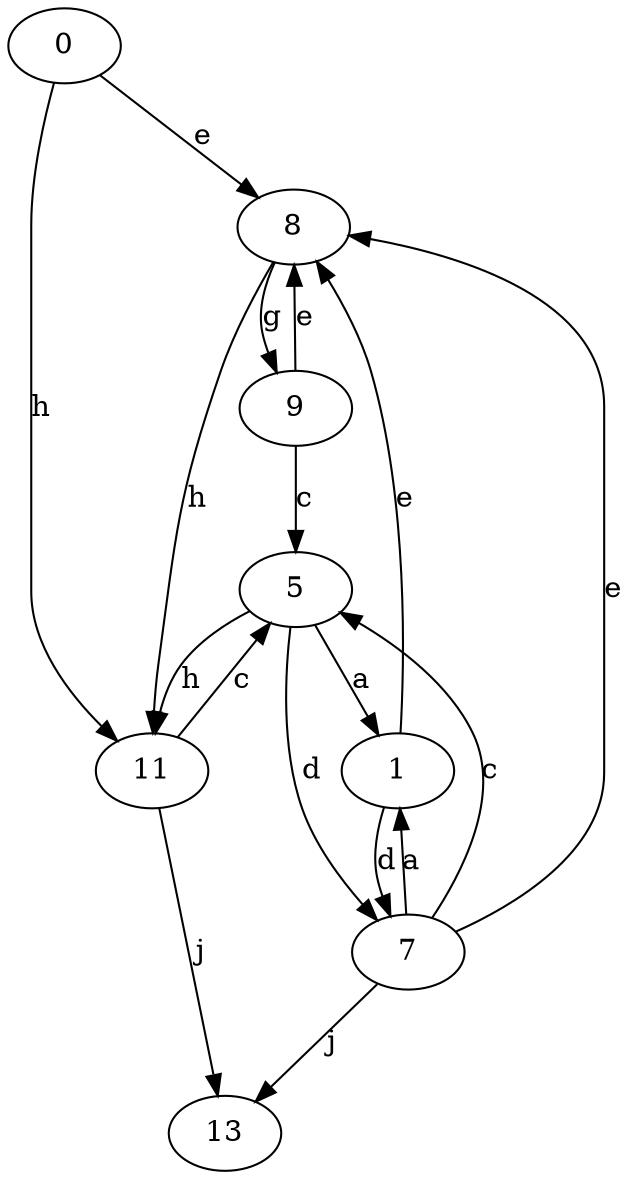 strict digraph  {
0;
1;
5;
7;
8;
9;
11;
13;
0 -> 8  [label=e];
0 -> 11  [label=h];
1 -> 7  [label=d];
1 -> 8  [label=e];
5 -> 1  [label=a];
5 -> 7  [label=d];
5 -> 11  [label=h];
7 -> 1  [label=a];
7 -> 5  [label=c];
7 -> 8  [label=e];
7 -> 13  [label=j];
8 -> 9  [label=g];
8 -> 11  [label=h];
9 -> 5  [label=c];
9 -> 8  [label=e];
11 -> 5  [label=c];
11 -> 13  [label=j];
}
